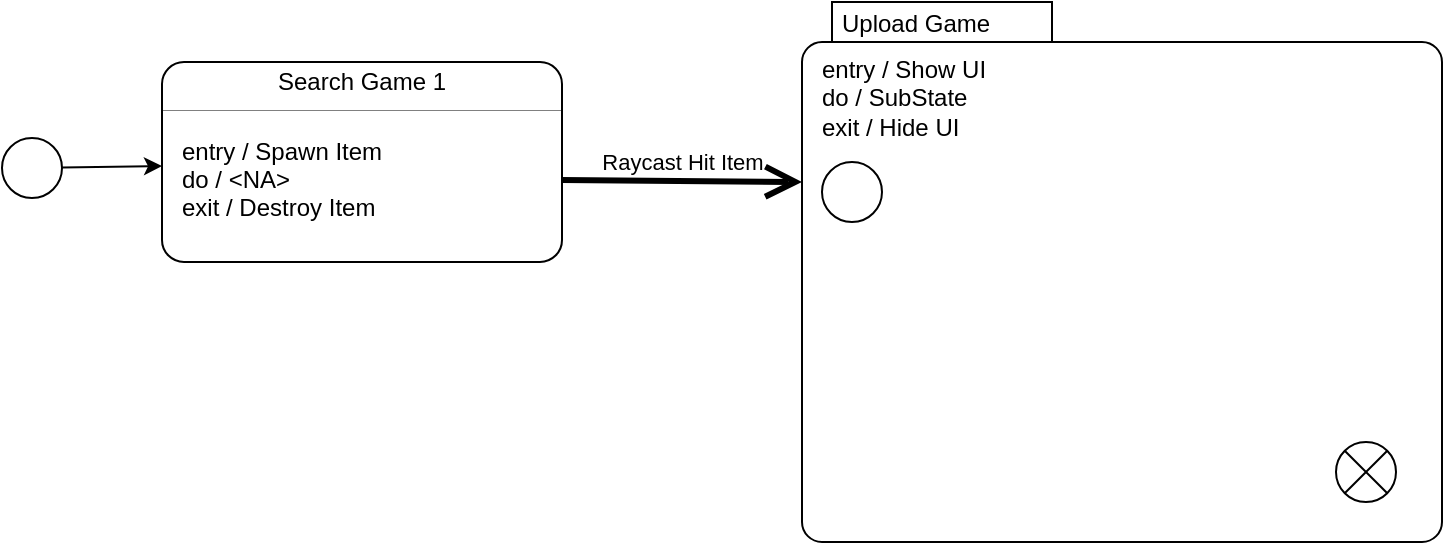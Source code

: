 <mxfile version="24.8.3">
  <diagram name="Seite-1" id="wQY5KsPMTsWH1tA1Gdz1">
    <mxGraphModel dx="913" dy="437" grid="1" gridSize="10" guides="1" tooltips="1" connect="1" arrows="1" fold="1" page="1" pageScale="1" pageWidth="1654" pageHeight="2336" math="0" shadow="0">
      <root>
        <mxCell id="0" />
        <mxCell id="1" parent="0" />
        <mxCell id="04v_0-utMSh1Fu0-i88t-28" style="rounded=0;orthogonalLoop=1;jettySize=auto;html=1;entryX=0;entryY=1;entryDx=0;entryDy=0;elbow=vertical;" edge="1" parent="1" source="04v_0-utMSh1Fu0-i88t-19" target="04v_0-utMSh1Fu0-i88t-24">
          <mxGeometry relative="1" as="geometry" />
        </mxCell>
        <mxCell id="04v_0-utMSh1Fu0-i88t-19" value="" style="ellipse;" vertex="1" parent="1">
          <mxGeometry x="160" y="158" width="30" height="30" as="geometry" />
        </mxCell>
        <mxCell id="04v_0-utMSh1Fu0-i88t-20" value="" style="fontStyle=1;align=center;verticalAlign=middle;childLayout=stackLayout;horizontal=1;horizontalStack=0;resizeParent=1;resizeParentMax=0;resizeLast=0;marginBottom=0;rounded=1;absoluteArcSize=1;arcSize=22;" vertex="1" parent="1">
          <mxGeometry x="240" y="120" width="200" height="100" as="geometry" />
        </mxCell>
        <mxCell id="04v_0-utMSh1Fu0-i88t-21" value="Search Game 1" style="html=1;align=center;spacing=0;verticalAlign=middle;strokeColor=none;fillColor=none;whiteSpace=wrap;" vertex="1" parent="04v_0-utMSh1Fu0-i88t-20">
          <mxGeometry width="200" height="20" as="geometry" />
        </mxCell>
        <mxCell id="04v_0-utMSh1Fu0-i88t-22" value="" style="line;strokeWidth=0.25;fillColor=none;align=left;verticalAlign=middle;spacingTop=-1;spacingLeft=3;spacingRight=3;rotatable=0;labelPosition=right;points=[];portConstraint=eastwest;" vertex="1" parent="04v_0-utMSh1Fu0-i88t-20">
          <mxGeometry y="20" width="200" height="8" as="geometry" />
        </mxCell>
        <mxCell id="04v_0-utMSh1Fu0-i88t-23" value="" style="html=1;align=left;spacing=0;spacingLeft=10;verticalAlign=middle;strokeColor=none;fillColor=none;whiteSpace=wrap;" vertex="1" parent="04v_0-utMSh1Fu0-i88t-20">
          <mxGeometry y="28" width="200" height="10" as="geometry" />
        </mxCell>
        <mxCell id="04v_0-utMSh1Fu0-i88t-24" value="entry / Spawn Item" style="html=1;align=left;spacing=0;spacingLeft=10;verticalAlign=middle;strokeColor=none;fillColor=none;whiteSpace=wrap;" vertex="1" parent="04v_0-utMSh1Fu0-i88t-20">
          <mxGeometry y="38" width="200" height="14" as="geometry" />
        </mxCell>
        <mxCell id="04v_0-utMSh1Fu0-i88t-25" value="do / &amp;lt;NA&amp;gt;" style="html=1;align=left;spacing=0;spacingLeft=10;verticalAlign=middle;strokeColor=none;fillColor=none;whiteSpace=wrap;" vertex="1" parent="04v_0-utMSh1Fu0-i88t-20">
          <mxGeometry y="52" width="200" height="14" as="geometry" />
        </mxCell>
        <mxCell id="04v_0-utMSh1Fu0-i88t-26" value="exit / Destroy Item" style="html=1;align=left;spacingLeft=10;spacing=0;verticalAlign=middle;strokeColor=none;fillColor=none;whiteSpace=wrap;" vertex="1" parent="04v_0-utMSh1Fu0-i88t-20">
          <mxGeometry y="66" width="200" height="14" as="geometry" />
        </mxCell>
        <mxCell id="04v_0-utMSh1Fu0-i88t-27" value="" style="html=1;align=left;spacing=0;spacingLeft=10;verticalAlign=middle;strokeColor=none;fillColor=none;whiteSpace=wrap;" vertex="1" parent="04v_0-utMSh1Fu0-i88t-20">
          <mxGeometry y="80" width="200" height="20" as="geometry" />
        </mxCell>
        <mxCell id="04v_0-utMSh1Fu0-i88t-40" value="Raycast Hit Item" style="edgeStyle=none;html=1;endArrow=open;endSize=12;strokeWidth=3;verticalAlign=bottom;rounded=0;exitX=1;exitY=0.5;exitDx=0;exitDy=0;entryX=0;entryY=0;entryDx=0;entryDy=90;entryPerimeter=0;" edge="1" parent="1" source="04v_0-utMSh1Fu0-i88t-25" target="04v_0-utMSh1Fu0-i88t-41">
          <mxGeometry width="160" relative="1" as="geometry">
            <mxPoint x="450" y="180" as="sourcePoint" />
            <mxPoint x="560" y="179.0" as="targetPoint" />
          </mxGeometry>
        </mxCell>
        <mxCell id="04v_0-utMSh1Fu0-i88t-41" value="Upload Game" style="shape=mxgraph.sysml.compState;html=1;align=left;verticalAlign=top;spacingTop=-3;spacingLeft=18;" vertex="1" parent="1">
          <mxGeometry x="560" y="90" width="320" height="270" as="geometry" />
        </mxCell>
        <mxCell id="04v_0-utMSh1Fu0-i88t-43" value="" style="ellipse;" vertex="1" parent="1">
          <mxGeometry x="570" y="170" width="30" height="30" as="geometry" />
        </mxCell>
        <mxCell id="04v_0-utMSh1Fu0-i88t-45" value="" style="shape=sumEllipse;perimeter=ellipsePerimeter;html=1;backgroundOutline=1;" vertex="1" parent="1">
          <mxGeometry x="827" y="310" width="30" height="30" as="geometry" />
        </mxCell>
        <mxCell id="04v_0-utMSh1Fu0-i88t-49" value="&lt;div&gt;entry / Show UI&lt;/div&gt;&lt;div&gt;do / SubState&lt;/div&gt;&lt;div&gt;exit / Hide UI&lt;br&gt;&lt;/div&gt;" style="text;html=1;align=left;verticalAlign=top;whiteSpace=wrap;rounded=0;spacingLeft=8;labelPosition=center;verticalLabelPosition=middle;" vertex="1" parent="1">
          <mxGeometry x="560" y="110" width="320" height="80" as="geometry" />
        </mxCell>
      </root>
    </mxGraphModel>
  </diagram>
</mxfile>

